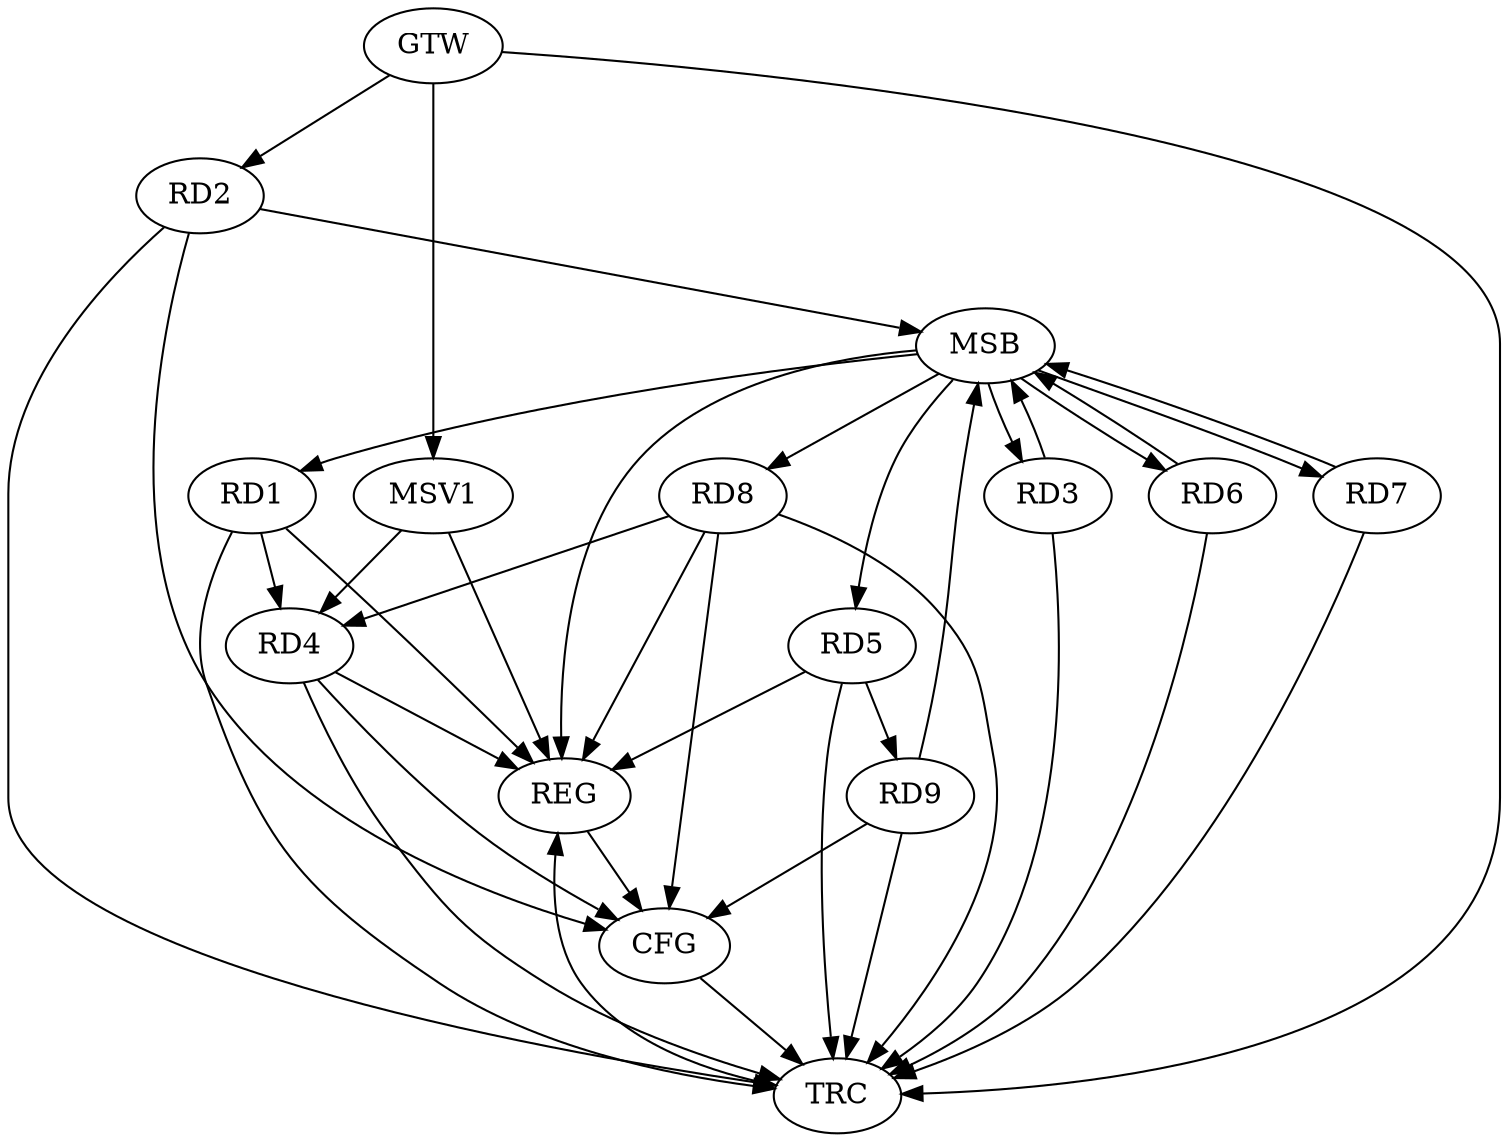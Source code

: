 strict digraph G {
  RD1 [ label="RD1" ];
  RD2 [ label="RD2" ];
  RD3 [ label="RD3" ];
  RD4 [ label="RD4" ];
  RD5 [ label="RD5" ];
  RD6 [ label="RD6" ];
  RD7 [ label="RD7" ];
  RD8 [ label="RD8" ];
  RD9 [ label="RD9" ];
  GTW [ label="GTW" ];
  REG [ label="REG" ];
  MSB [ label="MSB" ];
  CFG [ label="CFG" ];
  TRC [ label="TRC" ];
  MSV1 [ label="MSV1" ];
  RD1 -> RD4;
  RD8 -> RD4;
  RD5 -> RD9;
  GTW -> RD2;
  RD1 -> REG;
  RD4 -> REG;
  RD5 -> REG;
  RD8 -> REG;
  RD2 -> MSB;
  MSB -> RD1;
  MSB -> RD3;
  MSB -> REG;
  RD3 -> MSB;
  MSB -> RD5;
  RD6 -> MSB;
  MSB -> RD7;
  MSB -> RD8;
  RD7 -> MSB;
  MSB -> RD6;
  RD9 -> MSB;
  RD2 -> CFG;
  RD9 -> CFG;
  RD4 -> CFG;
  RD8 -> CFG;
  REG -> CFG;
  RD1 -> TRC;
  RD2 -> TRC;
  RD3 -> TRC;
  RD4 -> TRC;
  RD5 -> TRC;
  RD6 -> TRC;
  RD7 -> TRC;
  RD8 -> TRC;
  RD9 -> TRC;
  GTW -> TRC;
  CFG -> TRC;
  TRC -> REG;
  MSV1 -> RD4;
  GTW -> MSV1;
  MSV1 -> REG;
}
